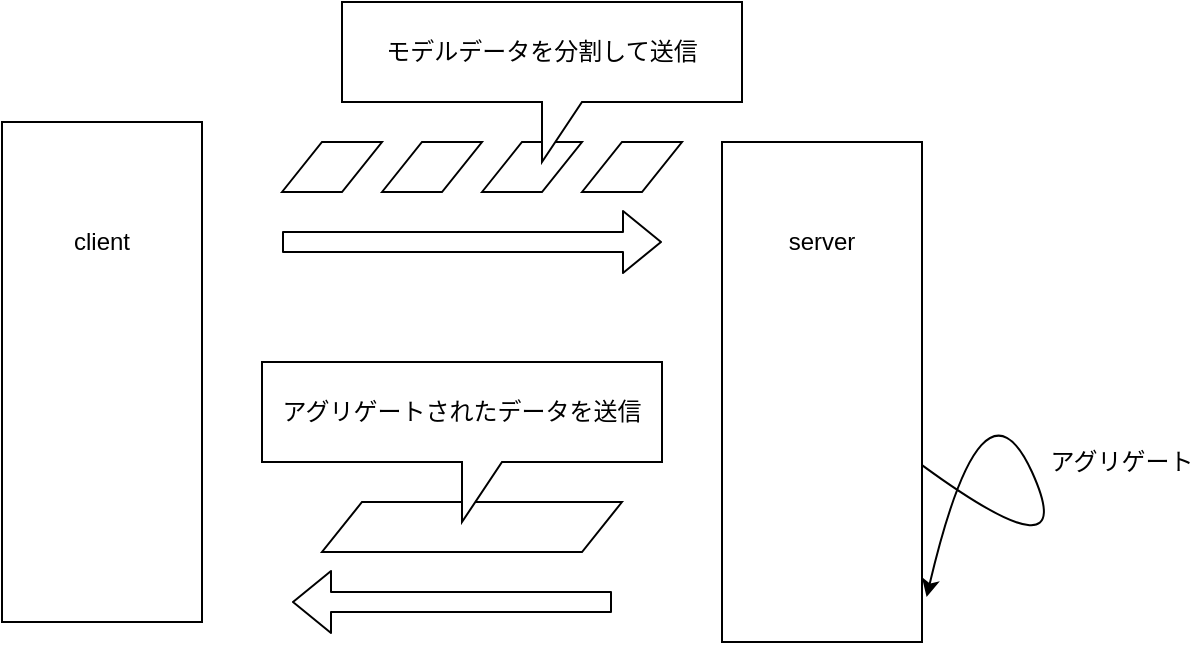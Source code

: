 <mxfile version="14.7.4" type="embed"><diagram id="fGC5eAhElOa9TIGAEOR9" name="Page-1"><mxGraphModel dx="828" dy="397" grid="1" gridSize="10" guides="1" tooltips="1" connect="1" arrows="1" fold="1" page="1" pageScale="1" pageWidth="850" pageHeight="1100" math="0" shadow="0"><root><mxCell id="0"/><mxCell id="1" parent="0"/><mxCell id="2" value="" style="rounded=0;whiteSpace=wrap;html=1;" vertex="1" parent="1"><mxGeometry x="120" y="200" width="100" height="250" as="geometry"/></mxCell><mxCell id="3" value="" style="rounded=0;whiteSpace=wrap;html=1;" vertex="1" parent="1"><mxGeometry x="480" y="210" width="100" height="250" as="geometry"/></mxCell><mxCell id="6" value="" style="shape=flexArrow;endArrow=classic;html=1;" edge="1" parent="1"><mxGeometry width="50" height="50" relative="1" as="geometry"><mxPoint x="260" y="260" as="sourcePoint"/><mxPoint x="450" y="260" as="targetPoint"/></mxGeometry></mxCell><mxCell id="7" value="" style="shape=parallelogram;perimeter=parallelogramPerimeter;whiteSpace=wrap;html=1;fixedSize=1;rotation=-180;" vertex="1" parent="1"><mxGeometry x="280" y="390" width="150" height="25" as="geometry"/></mxCell><mxCell id="9" value="" style="shape=parallelogram;perimeter=parallelogramPerimeter;whiteSpace=wrap;html=1;fixedSize=1;" vertex="1" parent="1"><mxGeometry x="310" y="210" width="50" height="25" as="geometry"/></mxCell><mxCell id="10" value="" style="shape=parallelogram;perimeter=parallelogramPerimeter;whiteSpace=wrap;html=1;fixedSize=1;" vertex="1" parent="1"><mxGeometry x="360" y="210" width="50" height="25" as="geometry"/></mxCell><mxCell id="11" value="" style="shape=parallelogram;perimeter=parallelogramPerimeter;whiteSpace=wrap;html=1;fixedSize=1;" vertex="1" parent="1"><mxGeometry x="410" y="210" width="50" height="25" as="geometry"/></mxCell><mxCell id="12" value="モデルデータを分割して送信" style="shape=callout;whiteSpace=wrap;html=1;perimeter=calloutPerimeter;" vertex="1" parent="1"><mxGeometry x="290" y="140" width="200" height="80" as="geometry"/></mxCell><mxCell id="13" value="" style="shape=flexArrow;endArrow=classic;html=1;" edge="1" parent="1"><mxGeometry width="50" height="50" relative="1" as="geometry"><mxPoint x="425" y="440" as="sourcePoint"/><mxPoint x="265" y="440" as="targetPoint"/></mxGeometry></mxCell><mxCell id="14" value="アグリゲートされたデータを送信" style="shape=callout;whiteSpace=wrap;html=1;perimeter=calloutPerimeter;" vertex="1" parent="1"><mxGeometry x="250" y="320" width="200" height="80" as="geometry"/></mxCell><mxCell id="15" value="" style="shape=parallelogram;perimeter=parallelogramPerimeter;whiteSpace=wrap;html=1;fixedSize=1;" vertex="1" parent="1"><mxGeometry x="260" y="210" width="50" height="25" as="geometry"/></mxCell><mxCell id="16" value="" style="curved=1;endArrow=classic;html=1;entryX=1.023;entryY=0.91;entryDx=0;entryDy=0;entryPerimeter=0;" edge="1" parent="1" source="3" target="3"><mxGeometry width="50" height="50" relative="1" as="geometry"><mxPoint x="582" y="410" as="sourcePoint"/><mxPoint x="660" y="360" as="targetPoint"/><Array as="points"><mxPoint x="660" y="430"/><mxPoint x="610" y="320"/></Array></mxGeometry></mxCell><mxCell id="17" value="アグリゲート" style="text;html=1;strokeColor=none;fillColor=none;align=center;verticalAlign=middle;whiteSpace=wrap;rounded=0;" vertex="1" parent="1"><mxGeometry x="640" y="360" width="80" height="20" as="geometry"/></mxCell><mxCell id="18" value="client" style="text;html=1;strokeColor=none;fillColor=none;align=center;verticalAlign=middle;whiteSpace=wrap;rounded=0;" vertex="1" parent="1"><mxGeometry x="150" y="250" width="40" height="20" as="geometry"/></mxCell><mxCell id="19" value="server" style="text;html=1;strokeColor=none;fillColor=none;align=center;verticalAlign=middle;whiteSpace=wrap;rounded=0;" vertex="1" parent="1"><mxGeometry x="510" y="250" width="40" height="20" as="geometry"/></mxCell></root></mxGraphModel></diagram></mxfile>